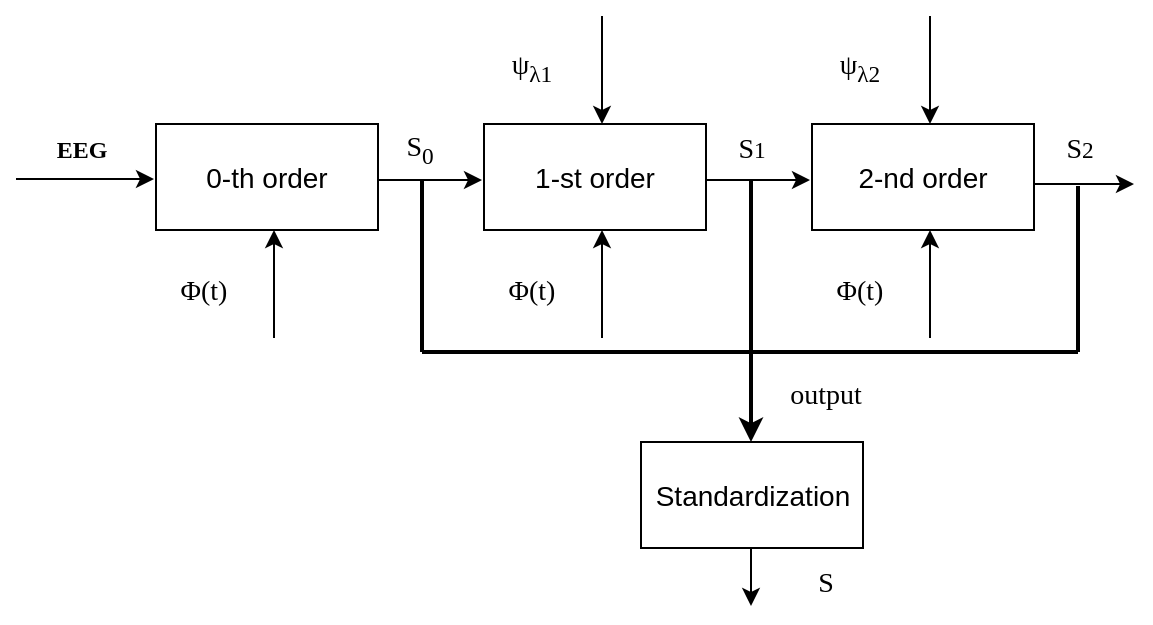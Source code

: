 <mxfile version="20.8.13" type="github">
  <diagram name="第 1 页" id="L3vKi2Md4AJgXsbmA5Eq">
    <mxGraphModel dx="1050" dy="493" grid="0" gridSize="10" guides="1" tooltips="1" connect="1" arrows="1" fold="1" page="1" pageScale="1" pageWidth="827" pageHeight="1169" math="0" shadow="0">
      <root>
        <mxCell id="0" />
        <mxCell id="1" parent="0" />
        <mxCell id="PqPo2b-16Xj-IMqvyN0e-1" value="&lt;font style=&quot;font-size: 14px;&quot;&gt;Standardization&lt;/font&gt;" style="rounded=0;whiteSpace=wrap;html=1;" vertex="1" parent="1">
          <mxGeometry x="468.5" y="250" width="111" height="53" as="geometry" />
        </mxCell>
        <mxCell id="PqPo2b-16Xj-IMqvyN0e-2" value="" style="endArrow=classic;html=1;rounded=0;" edge="1" parent="1">
          <mxGeometry width="50" height="50" relative="1" as="geometry">
            <mxPoint x="156" y="118.5" as="sourcePoint" />
            <mxPoint x="225" y="118.5" as="targetPoint" />
          </mxGeometry>
        </mxCell>
        <mxCell id="PqPo2b-16Xj-IMqvyN0e-3" value="&lt;b&gt;EEG&lt;/b&gt;" style="text;html=1;strokeColor=none;fillColor=none;align=center;verticalAlign=middle;whiteSpace=wrap;rounded=0;fontFamily=Times New Roman;" vertex="1" parent="1">
          <mxGeometry x="159" y="89" width="60" height="30" as="geometry" />
        </mxCell>
        <mxCell id="PqPo2b-16Xj-IMqvyN0e-4" value="&lt;span style=&quot;font-size: 14px;&quot;&gt;0-th order&lt;/span&gt;" style="rounded=0;whiteSpace=wrap;html=1;" vertex="1" parent="1">
          <mxGeometry x="226" y="91" width="111" height="53" as="geometry" />
        </mxCell>
        <mxCell id="PqPo2b-16Xj-IMqvyN0e-6" value="Φ(t)" style="text;html=1;strokeColor=none;fillColor=none;align=center;verticalAlign=middle;whiteSpace=wrap;rounded=0;fontSize=14;fontFamily=Times New Roman;" vertex="1" parent="1">
          <mxGeometry x="220" y="160" width="60" height="30" as="geometry" />
        </mxCell>
        <mxCell id="PqPo2b-16Xj-IMqvyN0e-7" value="" style="endArrow=classic;html=1;rounded=0;fontFamily=Times New Roman;fontSize=14;" edge="1" parent="1">
          <mxGeometry width="50" height="50" relative="1" as="geometry">
            <mxPoint x="285" y="198" as="sourcePoint" />
            <mxPoint x="285" y="144" as="targetPoint" />
          </mxGeometry>
        </mxCell>
        <mxCell id="PqPo2b-16Xj-IMqvyN0e-8" value="&lt;span style=&quot;font-size: 14px;&quot;&gt;1-st order&lt;/span&gt;" style="rounded=0;whiteSpace=wrap;html=1;" vertex="1" parent="1">
          <mxGeometry x="390" y="91" width="111" height="53" as="geometry" />
        </mxCell>
        <mxCell id="PqPo2b-16Xj-IMqvyN0e-9" value="" style="endArrow=classic;html=1;rounded=0;fontFamily=Times New Roman;fontSize=14;" edge="1" parent="1">
          <mxGeometry width="50" height="50" relative="1" as="geometry">
            <mxPoint x="337" y="119" as="sourcePoint" />
            <mxPoint x="389" y="119" as="targetPoint" />
          </mxGeometry>
        </mxCell>
        <mxCell id="PqPo2b-16Xj-IMqvyN0e-10" value="Φ(t)" style="text;html=1;strokeColor=none;fillColor=none;align=center;verticalAlign=middle;whiteSpace=wrap;rounded=0;fontSize=14;fontFamily=Times New Roman;" vertex="1" parent="1">
          <mxGeometry x="384" y="160" width="60" height="30" as="geometry" />
        </mxCell>
        <mxCell id="PqPo2b-16Xj-IMqvyN0e-11" value="" style="endArrow=classic;html=1;rounded=0;fontFamily=Times New Roman;fontSize=14;" edge="1" parent="1">
          <mxGeometry width="50" height="50" relative="1" as="geometry">
            <mxPoint x="449" y="198" as="sourcePoint" />
            <mxPoint x="449" y="144" as="targetPoint" />
          </mxGeometry>
        </mxCell>
        <mxCell id="PqPo2b-16Xj-IMqvyN0e-15" value="" style="endArrow=classic;html=1;rounded=0;fontFamily=Times New Roman;fontSize=14;" edge="1" parent="1">
          <mxGeometry width="50" height="50" relative="1" as="geometry">
            <mxPoint x="449" y="37" as="sourcePoint" />
            <mxPoint x="449" y="91" as="targetPoint" />
          </mxGeometry>
        </mxCell>
        <mxCell id="PqPo2b-16Xj-IMqvyN0e-16" value="ψ&lt;sub&gt;λ1&lt;/sub&gt;" style="text;html=1;strokeColor=none;fillColor=none;align=center;verticalAlign=middle;whiteSpace=wrap;rounded=0;fontSize=14;fontFamily=Times New Roman;" vertex="1" parent="1">
          <mxGeometry x="384" y="48" width="60" height="30" as="geometry" />
        </mxCell>
        <mxCell id="PqPo2b-16Xj-IMqvyN0e-17" value="&lt;span style=&quot;font-size: 14px;&quot;&gt;2-nd order&lt;/span&gt;" style="rounded=0;whiteSpace=wrap;html=1;" vertex="1" parent="1">
          <mxGeometry x="554" y="91" width="111" height="53" as="geometry" />
        </mxCell>
        <mxCell id="PqPo2b-16Xj-IMqvyN0e-18" value="" style="endArrow=classic;html=1;rounded=0;fontFamily=Times New Roman;fontSize=14;" edge="1" parent="1">
          <mxGeometry width="50" height="50" relative="1" as="geometry">
            <mxPoint x="501" y="119" as="sourcePoint" />
            <mxPoint x="553" y="119" as="targetPoint" />
          </mxGeometry>
        </mxCell>
        <mxCell id="PqPo2b-16Xj-IMqvyN0e-19" value="Φ(t)" style="text;html=1;strokeColor=none;fillColor=none;align=center;verticalAlign=middle;whiteSpace=wrap;rounded=0;fontSize=14;fontFamily=Times New Roman;" vertex="1" parent="1">
          <mxGeometry x="548" y="160" width="60" height="30" as="geometry" />
        </mxCell>
        <mxCell id="PqPo2b-16Xj-IMqvyN0e-20" value="" style="endArrow=classic;html=1;rounded=0;fontFamily=Times New Roman;fontSize=14;" edge="1" parent="1">
          <mxGeometry width="50" height="50" relative="1" as="geometry">
            <mxPoint x="613" y="198" as="sourcePoint" />
            <mxPoint x="613" y="144" as="targetPoint" />
          </mxGeometry>
        </mxCell>
        <mxCell id="PqPo2b-16Xj-IMqvyN0e-21" value="" style="endArrow=classic;html=1;rounded=0;fontFamily=Times New Roman;fontSize=14;" edge="1" parent="1">
          <mxGeometry width="50" height="50" relative="1" as="geometry">
            <mxPoint x="613" y="37" as="sourcePoint" />
            <mxPoint x="613" y="91" as="targetPoint" />
          </mxGeometry>
        </mxCell>
        <mxCell id="PqPo2b-16Xj-IMqvyN0e-22" value="ψ&lt;sub&gt;λ2&lt;/sub&gt;" style="text;html=1;strokeColor=none;fillColor=none;align=center;verticalAlign=middle;whiteSpace=wrap;rounded=0;fontSize=14;fontFamily=Times New Roman;" vertex="1" parent="1">
          <mxGeometry x="548" y="48" width="60" height="30" as="geometry" />
        </mxCell>
        <mxCell id="PqPo2b-16Xj-IMqvyN0e-23" value="S&lt;sub&gt;0&lt;/sub&gt;" style="text;html=1;strokeColor=none;fillColor=none;align=center;verticalAlign=middle;whiteSpace=wrap;rounded=0;fontSize=14;fontFamily=Times New Roman;" vertex="1" parent="1">
          <mxGeometry x="328" y="89" width="60" height="30" as="geometry" />
        </mxCell>
        <mxCell id="PqPo2b-16Xj-IMqvyN0e-24" value="S&lt;span style=&quot;font-size: 11.667px;&quot;&gt;1&lt;/span&gt;" style="text;html=1;strokeColor=none;fillColor=none;align=center;verticalAlign=middle;whiteSpace=wrap;rounded=0;fontSize=14;fontFamily=Times New Roman;" vertex="1" parent="1">
          <mxGeometry x="494" y="89" width="60" height="30" as="geometry" />
        </mxCell>
        <mxCell id="PqPo2b-16Xj-IMqvyN0e-25" value="" style="endArrow=classic;html=1;rounded=0;fontFamily=Times New Roman;fontSize=14;" edge="1" parent="1">
          <mxGeometry width="50" height="50" relative="1" as="geometry">
            <mxPoint x="665" y="121" as="sourcePoint" />
            <mxPoint x="715" y="121" as="targetPoint" />
          </mxGeometry>
        </mxCell>
        <mxCell id="PqPo2b-16Xj-IMqvyN0e-26" value="S&lt;span style=&quot;font-size: 11.667px;&quot;&gt;2&lt;/span&gt;" style="text;html=1;strokeColor=none;fillColor=none;align=center;verticalAlign=middle;whiteSpace=wrap;rounded=0;fontSize=14;fontFamily=Times New Roman;" vertex="1" parent="1">
          <mxGeometry x="658" y="89" width="60" height="30" as="geometry" />
        </mxCell>
        <mxCell id="PqPo2b-16Xj-IMqvyN0e-29" value="" style="endArrow=none;html=1;rounded=0;fontFamily=Times New Roman;fontSize=14;strokeWidth=2;" edge="1" parent="1">
          <mxGeometry width="50" height="50" relative="1" as="geometry">
            <mxPoint x="359" y="119" as="sourcePoint" />
            <mxPoint x="359" y="205" as="targetPoint" />
          </mxGeometry>
        </mxCell>
        <mxCell id="PqPo2b-16Xj-IMqvyN0e-30" value="" style="endArrow=none;html=1;rounded=0;fontFamily=Times New Roman;fontSize=14;strokeWidth=2;" edge="1" parent="1">
          <mxGeometry width="50" height="50" relative="1" as="geometry">
            <mxPoint x="523.5" y="119" as="sourcePoint" />
            <mxPoint x="523.5" y="205" as="targetPoint" />
          </mxGeometry>
        </mxCell>
        <mxCell id="PqPo2b-16Xj-IMqvyN0e-31" value="" style="endArrow=none;html=1;rounded=0;fontFamily=Times New Roman;fontSize=14;strokeWidth=2;" edge="1" parent="1">
          <mxGeometry width="50" height="50" relative="1" as="geometry">
            <mxPoint x="687" y="122" as="sourcePoint" />
            <mxPoint x="687" y="205" as="targetPoint" />
          </mxGeometry>
        </mxCell>
        <mxCell id="PqPo2b-16Xj-IMqvyN0e-32" value="" style="endArrow=none;html=1;rounded=0;fontFamily=Times New Roman;fontSize=14;strokeWidth=2;" edge="1" parent="1">
          <mxGeometry width="50" height="50" relative="1" as="geometry">
            <mxPoint x="359" y="205" as="sourcePoint" />
            <mxPoint x="687" y="205" as="targetPoint" />
          </mxGeometry>
        </mxCell>
        <mxCell id="PqPo2b-16Xj-IMqvyN0e-33" value="" style="endArrow=classic;html=1;rounded=0;strokeWidth=2;fontFamily=Times New Roman;fontSize=14;" edge="1" parent="1">
          <mxGeometry width="50" height="50" relative="1" as="geometry">
            <mxPoint x="523.5" y="206" as="sourcePoint" />
            <mxPoint x="523.5" y="250" as="targetPoint" />
          </mxGeometry>
        </mxCell>
        <mxCell id="PqPo2b-16Xj-IMqvyN0e-34" value="" style="endArrow=classic;html=1;rounded=0;strokeWidth=1;fontFamily=Times New Roman;fontSize=14;" edge="1" parent="1">
          <mxGeometry width="50" height="50" relative="1" as="geometry">
            <mxPoint x="523.5" y="303" as="sourcePoint" />
            <mxPoint x="523.5" y="332" as="targetPoint" />
          </mxGeometry>
        </mxCell>
        <mxCell id="PqPo2b-16Xj-IMqvyN0e-35" value="S" style="text;html=1;strokeColor=none;fillColor=none;align=center;verticalAlign=middle;whiteSpace=wrap;rounded=0;fontSize=14;fontFamily=Times New Roman;" vertex="1" parent="1">
          <mxGeometry x="531" y="306" width="60" height="30" as="geometry" />
        </mxCell>
        <mxCell id="PqPo2b-16Xj-IMqvyN0e-36" value="output" style="text;html=1;strokeColor=none;fillColor=none;align=center;verticalAlign=middle;whiteSpace=wrap;rounded=0;fontSize=14;fontFamily=Times New Roman;" vertex="1" parent="1">
          <mxGeometry x="531" y="212" width="60" height="30" as="geometry" />
        </mxCell>
      </root>
    </mxGraphModel>
  </diagram>
</mxfile>
